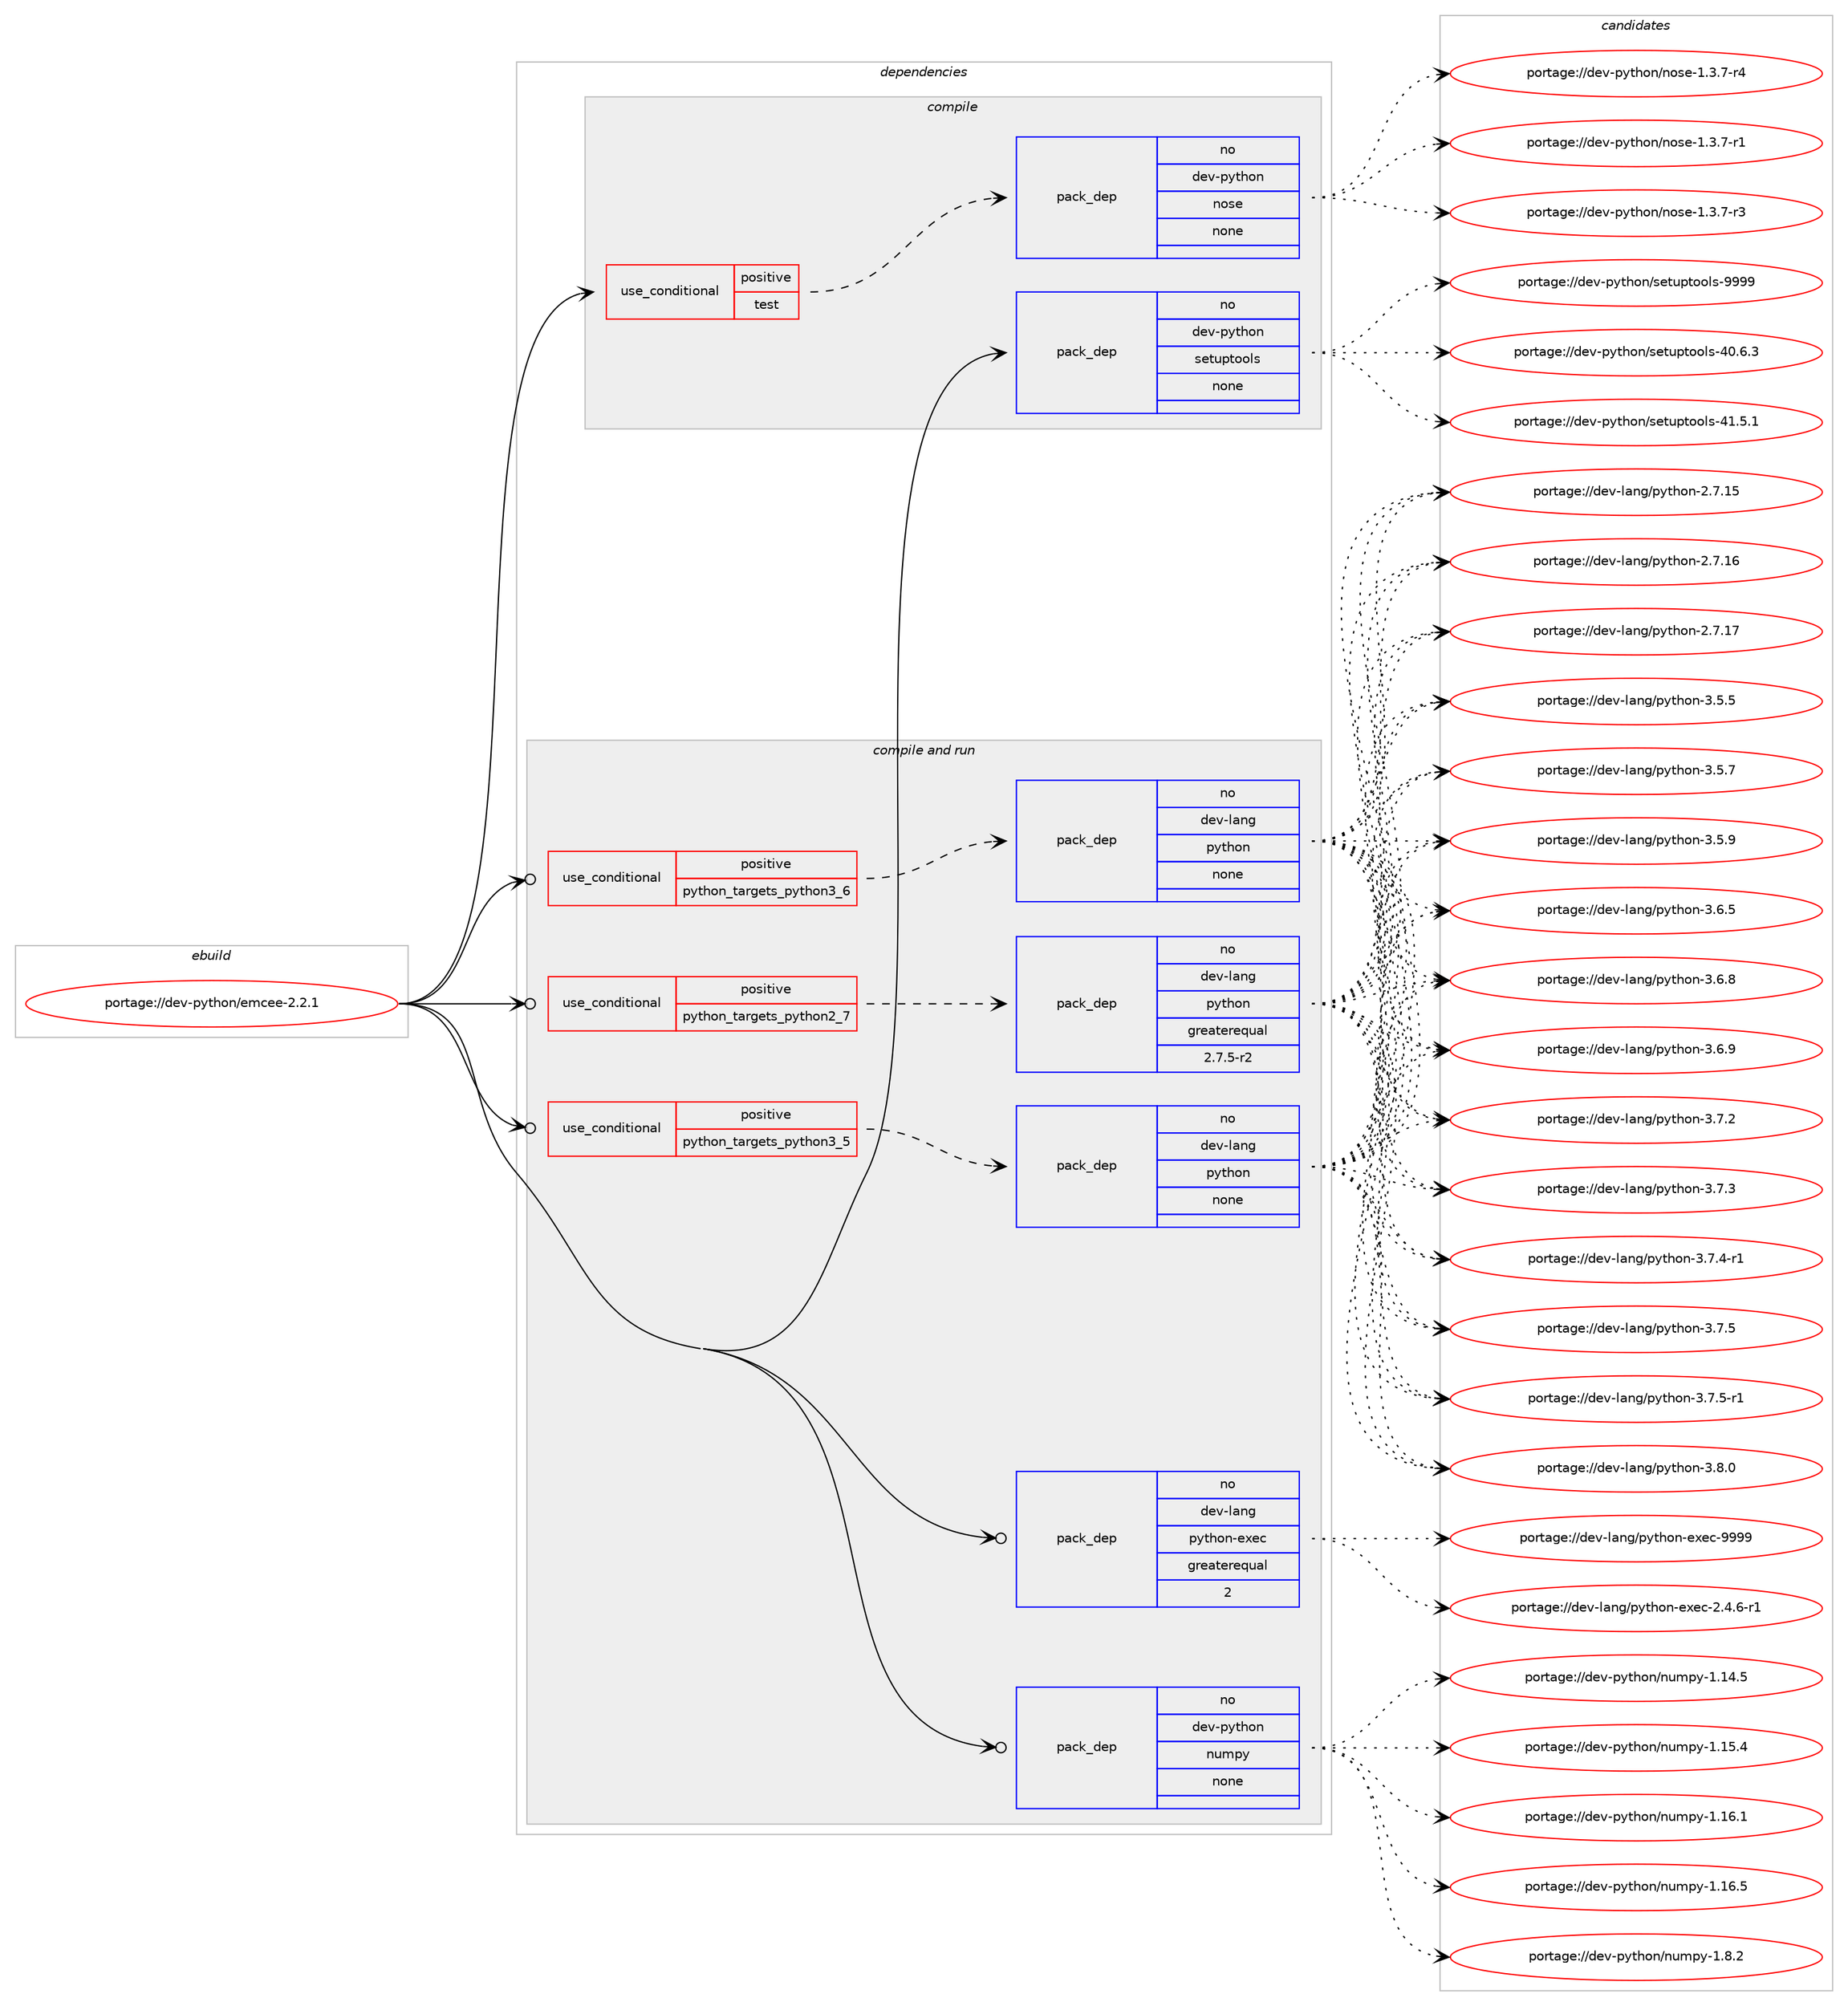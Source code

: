 digraph prolog {

# *************
# Graph options
# *************

newrank=true;
concentrate=true;
compound=true;
graph [rankdir=LR,fontname=Helvetica,fontsize=10,ranksep=1.5];#, ranksep=2.5, nodesep=0.2];
edge  [arrowhead=vee];
node  [fontname=Helvetica,fontsize=10];

# **********
# The ebuild
# **********

subgraph cluster_leftcol {
color=gray;
rank=same;
label=<<i>ebuild</i>>;
id [label="portage://dev-python/emcee-2.2.1", color=red, width=4, href="../dev-python/emcee-2.2.1.svg"];
}

# ****************
# The dependencies
# ****************

subgraph cluster_midcol {
color=gray;
label=<<i>dependencies</i>>;
subgraph cluster_compile {
fillcolor="#eeeeee";
style=filled;
label=<<i>compile</i>>;
subgraph cond28205 {
dependency138110 [label=<<TABLE BORDER="0" CELLBORDER="1" CELLSPACING="0" CELLPADDING="4"><TR><TD ROWSPAN="3" CELLPADDING="10">use_conditional</TD></TR><TR><TD>positive</TD></TR><TR><TD>test</TD></TR></TABLE>>, shape=none, color=red];
subgraph pack106590 {
dependency138111 [label=<<TABLE BORDER="0" CELLBORDER="1" CELLSPACING="0" CELLPADDING="4" WIDTH="220"><TR><TD ROWSPAN="6" CELLPADDING="30">pack_dep</TD></TR><TR><TD WIDTH="110">no</TD></TR><TR><TD>dev-python</TD></TR><TR><TD>nose</TD></TR><TR><TD>none</TD></TR><TR><TD></TD></TR></TABLE>>, shape=none, color=blue];
}
dependency138110:e -> dependency138111:w [weight=20,style="dashed",arrowhead="vee"];
}
id:e -> dependency138110:w [weight=20,style="solid",arrowhead="vee"];
subgraph pack106591 {
dependency138112 [label=<<TABLE BORDER="0" CELLBORDER="1" CELLSPACING="0" CELLPADDING="4" WIDTH="220"><TR><TD ROWSPAN="6" CELLPADDING="30">pack_dep</TD></TR><TR><TD WIDTH="110">no</TD></TR><TR><TD>dev-python</TD></TR><TR><TD>setuptools</TD></TR><TR><TD>none</TD></TR><TR><TD></TD></TR></TABLE>>, shape=none, color=blue];
}
id:e -> dependency138112:w [weight=20,style="solid",arrowhead="vee"];
}
subgraph cluster_compileandrun {
fillcolor="#eeeeee";
style=filled;
label=<<i>compile and run</i>>;
subgraph cond28206 {
dependency138113 [label=<<TABLE BORDER="0" CELLBORDER="1" CELLSPACING="0" CELLPADDING="4"><TR><TD ROWSPAN="3" CELLPADDING="10">use_conditional</TD></TR><TR><TD>positive</TD></TR><TR><TD>python_targets_python2_7</TD></TR></TABLE>>, shape=none, color=red];
subgraph pack106592 {
dependency138114 [label=<<TABLE BORDER="0" CELLBORDER="1" CELLSPACING="0" CELLPADDING="4" WIDTH="220"><TR><TD ROWSPAN="6" CELLPADDING="30">pack_dep</TD></TR><TR><TD WIDTH="110">no</TD></TR><TR><TD>dev-lang</TD></TR><TR><TD>python</TD></TR><TR><TD>greaterequal</TD></TR><TR><TD>2.7.5-r2</TD></TR></TABLE>>, shape=none, color=blue];
}
dependency138113:e -> dependency138114:w [weight=20,style="dashed",arrowhead="vee"];
}
id:e -> dependency138113:w [weight=20,style="solid",arrowhead="odotvee"];
subgraph cond28207 {
dependency138115 [label=<<TABLE BORDER="0" CELLBORDER="1" CELLSPACING="0" CELLPADDING="4"><TR><TD ROWSPAN="3" CELLPADDING="10">use_conditional</TD></TR><TR><TD>positive</TD></TR><TR><TD>python_targets_python3_5</TD></TR></TABLE>>, shape=none, color=red];
subgraph pack106593 {
dependency138116 [label=<<TABLE BORDER="0" CELLBORDER="1" CELLSPACING="0" CELLPADDING="4" WIDTH="220"><TR><TD ROWSPAN="6" CELLPADDING="30">pack_dep</TD></TR><TR><TD WIDTH="110">no</TD></TR><TR><TD>dev-lang</TD></TR><TR><TD>python</TD></TR><TR><TD>none</TD></TR><TR><TD></TD></TR></TABLE>>, shape=none, color=blue];
}
dependency138115:e -> dependency138116:w [weight=20,style="dashed",arrowhead="vee"];
}
id:e -> dependency138115:w [weight=20,style="solid",arrowhead="odotvee"];
subgraph cond28208 {
dependency138117 [label=<<TABLE BORDER="0" CELLBORDER="1" CELLSPACING="0" CELLPADDING="4"><TR><TD ROWSPAN="3" CELLPADDING="10">use_conditional</TD></TR><TR><TD>positive</TD></TR><TR><TD>python_targets_python3_6</TD></TR></TABLE>>, shape=none, color=red];
subgraph pack106594 {
dependency138118 [label=<<TABLE BORDER="0" CELLBORDER="1" CELLSPACING="0" CELLPADDING="4" WIDTH="220"><TR><TD ROWSPAN="6" CELLPADDING="30">pack_dep</TD></TR><TR><TD WIDTH="110">no</TD></TR><TR><TD>dev-lang</TD></TR><TR><TD>python</TD></TR><TR><TD>none</TD></TR><TR><TD></TD></TR></TABLE>>, shape=none, color=blue];
}
dependency138117:e -> dependency138118:w [weight=20,style="dashed",arrowhead="vee"];
}
id:e -> dependency138117:w [weight=20,style="solid",arrowhead="odotvee"];
subgraph pack106595 {
dependency138119 [label=<<TABLE BORDER="0" CELLBORDER="1" CELLSPACING="0" CELLPADDING="4" WIDTH="220"><TR><TD ROWSPAN="6" CELLPADDING="30">pack_dep</TD></TR><TR><TD WIDTH="110">no</TD></TR><TR><TD>dev-lang</TD></TR><TR><TD>python-exec</TD></TR><TR><TD>greaterequal</TD></TR><TR><TD>2</TD></TR></TABLE>>, shape=none, color=blue];
}
id:e -> dependency138119:w [weight=20,style="solid",arrowhead="odotvee"];
subgraph pack106596 {
dependency138120 [label=<<TABLE BORDER="0" CELLBORDER="1" CELLSPACING="0" CELLPADDING="4" WIDTH="220"><TR><TD ROWSPAN="6" CELLPADDING="30">pack_dep</TD></TR><TR><TD WIDTH="110">no</TD></TR><TR><TD>dev-python</TD></TR><TR><TD>numpy</TD></TR><TR><TD>none</TD></TR><TR><TD></TD></TR></TABLE>>, shape=none, color=blue];
}
id:e -> dependency138120:w [weight=20,style="solid",arrowhead="odotvee"];
}
subgraph cluster_run {
fillcolor="#eeeeee";
style=filled;
label=<<i>run</i>>;
}
}

# **************
# The candidates
# **************

subgraph cluster_choices {
rank=same;
color=gray;
label=<<i>candidates</i>>;

subgraph choice106590 {
color=black;
nodesep=1;
choiceportage10010111845112121116104111110471101111151014549465146554511449 [label="portage://dev-python/nose-1.3.7-r1", color=red, width=4,href="../dev-python/nose-1.3.7-r1.svg"];
choiceportage10010111845112121116104111110471101111151014549465146554511451 [label="portage://dev-python/nose-1.3.7-r3", color=red, width=4,href="../dev-python/nose-1.3.7-r3.svg"];
choiceportage10010111845112121116104111110471101111151014549465146554511452 [label="portage://dev-python/nose-1.3.7-r4", color=red, width=4,href="../dev-python/nose-1.3.7-r4.svg"];
dependency138111:e -> choiceportage10010111845112121116104111110471101111151014549465146554511449:w [style=dotted,weight="100"];
dependency138111:e -> choiceportage10010111845112121116104111110471101111151014549465146554511451:w [style=dotted,weight="100"];
dependency138111:e -> choiceportage10010111845112121116104111110471101111151014549465146554511452:w [style=dotted,weight="100"];
}
subgraph choice106591 {
color=black;
nodesep=1;
choiceportage100101118451121211161041111104711510111611711211611111110811545524846544651 [label="portage://dev-python/setuptools-40.6.3", color=red, width=4,href="../dev-python/setuptools-40.6.3.svg"];
choiceportage100101118451121211161041111104711510111611711211611111110811545524946534649 [label="portage://dev-python/setuptools-41.5.1", color=red, width=4,href="../dev-python/setuptools-41.5.1.svg"];
choiceportage10010111845112121116104111110471151011161171121161111111081154557575757 [label="portage://dev-python/setuptools-9999", color=red, width=4,href="../dev-python/setuptools-9999.svg"];
dependency138112:e -> choiceportage100101118451121211161041111104711510111611711211611111110811545524846544651:w [style=dotted,weight="100"];
dependency138112:e -> choiceportage100101118451121211161041111104711510111611711211611111110811545524946534649:w [style=dotted,weight="100"];
dependency138112:e -> choiceportage10010111845112121116104111110471151011161171121161111111081154557575757:w [style=dotted,weight="100"];
}
subgraph choice106592 {
color=black;
nodesep=1;
choiceportage10010111845108971101034711212111610411111045504655464953 [label="portage://dev-lang/python-2.7.15", color=red, width=4,href="../dev-lang/python-2.7.15.svg"];
choiceportage10010111845108971101034711212111610411111045504655464954 [label="portage://dev-lang/python-2.7.16", color=red, width=4,href="../dev-lang/python-2.7.16.svg"];
choiceportage10010111845108971101034711212111610411111045504655464955 [label="portage://dev-lang/python-2.7.17", color=red, width=4,href="../dev-lang/python-2.7.17.svg"];
choiceportage100101118451089711010347112121116104111110455146534653 [label="portage://dev-lang/python-3.5.5", color=red, width=4,href="../dev-lang/python-3.5.5.svg"];
choiceportage100101118451089711010347112121116104111110455146534655 [label="portage://dev-lang/python-3.5.7", color=red, width=4,href="../dev-lang/python-3.5.7.svg"];
choiceportage100101118451089711010347112121116104111110455146534657 [label="portage://dev-lang/python-3.5.9", color=red, width=4,href="../dev-lang/python-3.5.9.svg"];
choiceportage100101118451089711010347112121116104111110455146544653 [label="portage://dev-lang/python-3.6.5", color=red, width=4,href="../dev-lang/python-3.6.5.svg"];
choiceportage100101118451089711010347112121116104111110455146544656 [label="portage://dev-lang/python-3.6.8", color=red, width=4,href="../dev-lang/python-3.6.8.svg"];
choiceportage100101118451089711010347112121116104111110455146544657 [label="portage://dev-lang/python-3.6.9", color=red, width=4,href="../dev-lang/python-3.6.9.svg"];
choiceportage100101118451089711010347112121116104111110455146554650 [label="portage://dev-lang/python-3.7.2", color=red, width=4,href="../dev-lang/python-3.7.2.svg"];
choiceportage100101118451089711010347112121116104111110455146554651 [label="portage://dev-lang/python-3.7.3", color=red, width=4,href="../dev-lang/python-3.7.3.svg"];
choiceportage1001011184510897110103471121211161041111104551465546524511449 [label="portage://dev-lang/python-3.7.4-r1", color=red, width=4,href="../dev-lang/python-3.7.4-r1.svg"];
choiceportage100101118451089711010347112121116104111110455146554653 [label="portage://dev-lang/python-3.7.5", color=red, width=4,href="../dev-lang/python-3.7.5.svg"];
choiceportage1001011184510897110103471121211161041111104551465546534511449 [label="portage://dev-lang/python-3.7.5-r1", color=red, width=4,href="../dev-lang/python-3.7.5-r1.svg"];
choiceportage100101118451089711010347112121116104111110455146564648 [label="portage://dev-lang/python-3.8.0", color=red, width=4,href="../dev-lang/python-3.8.0.svg"];
dependency138114:e -> choiceportage10010111845108971101034711212111610411111045504655464953:w [style=dotted,weight="100"];
dependency138114:e -> choiceportage10010111845108971101034711212111610411111045504655464954:w [style=dotted,weight="100"];
dependency138114:e -> choiceportage10010111845108971101034711212111610411111045504655464955:w [style=dotted,weight="100"];
dependency138114:e -> choiceportage100101118451089711010347112121116104111110455146534653:w [style=dotted,weight="100"];
dependency138114:e -> choiceportage100101118451089711010347112121116104111110455146534655:w [style=dotted,weight="100"];
dependency138114:e -> choiceportage100101118451089711010347112121116104111110455146534657:w [style=dotted,weight="100"];
dependency138114:e -> choiceportage100101118451089711010347112121116104111110455146544653:w [style=dotted,weight="100"];
dependency138114:e -> choiceportage100101118451089711010347112121116104111110455146544656:w [style=dotted,weight="100"];
dependency138114:e -> choiceportage100101118451089711010347112121116104111110455146544657:w [style=dotted,weight="100"];
dependency138114:e -> choiceportage100101118451089711010347112121116104111110455146554650:w [style=dotted,weight="100"];
dependency138114:e -> choiceportage100101118451089711010347112121116104111110455146554651:w [style=dotted,weight="100"];
dependency138114:e -> choiceportage1001011184510897110103471121211161041111104551465546524511449:w [style=dotted,weight="100"];
dependency138114:e -> choiceportage100101118451089711010347112121116104111110455146554653:w [style=dotted,weight="100"];
dependency138114:e -> choiceportage1001011184510897110103471121211161041111104551465546534511449:w [style=dotted,weight="100"];
dependency138114:e -> choiceportage100101118451089711010347112121116104111110455146564648:w [style=dotted,weight="100"];
}
subgraph choice106593 {
color=black;
nodesep=1;
choiceportage10010111845108971101034711212111610411111045504655464953 [label="portage://dev-lang/python-2.7.15", color=red, width=4,href="../dev-lang/python-2.7.15.svg"];
choiceportage10010111845108971101034711212111610411111045504655464954 [label="portage://dev-lang/python-2.7.16", color=red, width=4,href="../dev-lang/python-2.7.16.svg"];
choiceportage10010111845108971101034711212111610411111045504655464955 [label="portage://dev-lang/python-2.7.17", color=red, width=4,href="../dev-lang/python-2.7.17.svg"];
choiceportage100101118451089711010347112121116104111110455146534653 [label="portage://dev-lang/python-3.5.5", color=red, width=4,href="../dev-lang/python-3.5.5.svg"];
choiceportage100101118451089711010347112121116104111110455146534655 [label="portage://dev-lang/python-3.5.7", color=red, width=4,href="../dev-lang/python-3.5.7.svg"];
choiceportage100101118451089711010347112121116104111110455146534657 [label="portage://dev-lang/python-3.5.9", color=red, width=4,href="../dev-lang/python-3.5.9.svg"];
choiceportage100101118451089711010347112121116104111110455146544653 [label="portage://dev-lang/python-3.6.5", color=red, width=4,href="../dev-lang/python-3.6.5.svg"];
choiceportage100101118451089711010347112121116104111110455146544656 [label="portage://dev-lang/python-3.6.8", color=red, width=4,href="../dev-lang/python-3.6.8.svg"];
choiceportage100101118451089711010347112121116104111110455146544657 [label="portage://dev-lang/python-3.6.9", color=red, width=4,href="../dev-lang/python-3.6.9.svg"];
choiceportage100101118451089711010347112121116104111110455146554650 [label="portage://dev-lang/python-3.7.2", color=red, width=4,href="../dev-lang/python-3.7.2.svg"];
choiceportage100101118451089711010347112121116104111110455146554651 [label="portage://dev-lang/python-3.7.3", color=red, width=4,href="../dev-lang/python-3.7.3.svg"];
choiceportage1001011184510897110103471121211161041111104551465546524511449 [label="portage://dev-lang/python-3.7.4-r1", color=red, width=4,href="../dev-lang/python-3.7.4-r1.svg"];
choiceportage100101118451089711010347112121116104111110455146554653 [label="portage://dev-lang/python-3.7.5", color=red, width=4,href="../dev-lang/python-3.7.5.svg"];
choiceportage1001011184510897110103471121211161041111104551465546534511449 [label="portage://dev-lang/python-3.7.5-r1", color=red, width=4,href="../dev-lang/python-3.7.5-r1.svg"];
choiceportage100101118451089711010347112121116104111110455146564648 [label="portage://dev-lang/python-3.8.0", color=red, width=4,href="../dev-lang/python-3.8.0.svg"];
dependency138116:e -> choiceportage10010111845108971101034711212111610411111045504655464953:w [style=dotted,weight="100"];
dependency138116:e -> choiceportage10010111845108971101034711212111610411111045504655464954:w [style=dotted,weight="100"];
dependency138116:e -> choiceportage10010111845108971101034711212111610411111045504655464955:w [style=dotted,weight="100"];
dependency138116:e -> choiceportage100101118451089711010347112121116104111110455146534653:w [style=dotted,weight="100"];
dependency138116:e -> choiceportage100101118451089711010347112121116104111110455146534655:w [style=dotted,weight="100"];
dependency138116:e -> choiceportage100101118451089711010347112121116104111110455146534657:w [style=dotted,weight="100"];
dependency138116:e -> choiceportage100101118451089711010347112121116104111110455146544653:w [style=dotted,weight="100"];
dependency138116:e -> choiceportage100101118451089711010347112121116104111110455146544656:w [style=dotted,weight="100"];
dependency138116:e -> choiceportage100101118451089711010347112121116104111110455146544657:w [style=dotted,weight="100"];
dependency138116:e -> choiceportage100101118451089711010347112121116104111110455146554650:w [style=dotted,weight="100"];
dependency138116:e -> choiceportage100101118451089711010347112121116104111110455146554651:w [style=dotted,weight="100"];
dependency138116:e -> choiceportage1001011184510897110103471121211161041111104551465546524511449:w [style=dotted,weight="100"];
dependency138116:e -> choiceportage100101118451089711010347112121116104111110455146554653:w [style=dotted,weight="100"];
dependency138116:e -> choiceportage1001011184510897110103471121211161041111104551465546534511449:w [style=dotted,weight="100"];
dependency138116:e -> choiceportage100101118451089711010347112121116104111110455146564648:w [style=dotted,weight="100"];
}
subgraph choice106594 {
color=black;
nodesep=1;
choiceportage10010111845108971101034711212111610411111045504655464953 [label="portage://dev-lang/python-2.7.15", color=red, width=4,href="../dev-lang/python-2.7.15.svg"];
choiceportage10010111845108971101034711212111610411111045504655464954 [label="portage://dev-lang/python-2.7.16", color=red, width=4,href="../dev-lang/python-2.7.16.svg"];
choiceportage10010111845108971101034711212111610411111045504655464955 [label="portage://dev-lang/python-2.7.17", color=red, width=4,href="../dev-lang/python-2.7.17.svg"];
choiceportage100101118451089711010347112121116104111110455146534653 [label="portage://dev-lang/python-3.5.5", color=red, width=4,href="../dev-lang/python-3.5.5.svg"];
choiceportage100101118451089711010347112121116104111110455146534655 [label="portage://dev-lang/python-3.5.7", color=red, width=4,href="../dev-lang/python-3.5.7.svg"];
choiceportage100101118451089711010347112121116104111110455146534657 [label="portage://dev-lang/python-3.5.9", color=red, width=4,href="../dev-lang/python-3.5.9.svg"];
choiceportage100101118451089711010347112121116104111110455146544653 [label="portage://dev-lang/python-3.6.5", color=red, width=4,href="../dev-lang/python-3.6.5.svg"];
choiceportage100101118451089711010347112121116104111110455146544656 [label="portage://dev-lang/python-3.6.8", color=red, width=4,href="../dev-lang/python-3.6.8.svg"];
choiceportage100101118451089711010347112121116104111110455146544657 [label="portage://dev-lang/python-3.6.9", color=red, width=4,href="../dev-lang/python-3.6.9.svg"];
choiceportage100101118451089711010347112121116104111110455146554650 [label="portage://dev-lang/python-3.7.2", color=red, width=4,href="../dev-lang/python-3.7.2.svg"];
choiceportage100101118451089711010347112121116104111110455146554651 [label="portage://dev-lang/python-3.7.3", color=red, width=4,href="../dev-lang/python-3.7.3.svg"];
choiceportage1001011184510897110103471121211161041111104551465546524511449 [label="portage://dev-lang/python-3.7.4-r1", color=red, width=4,href="../dev-lang/python-3.7.4-r1.svg"];
choiceportage100101118451089711010347112121116104111110455146554653 [label="portage://dev-lang/python-3.7.5", color=red, width=4,href="../dev-lang/python-3.7.5.svg"];
choiceportage1001011184510897110103471121211161041111104551465546534511449 [label="portage://dev-lang/python-3.7.5-r1", color=red, width=4,href="../dev-lang/python-3.7.5-r1.svg"];
choiceportage100101118451089711010347112121116104111110455146564648 [label="portage://dev-lang/python-3.8.0", color=red, width=4,href="../dev-lang/python-3.8.0.svg"];
dependency138118:e -> choiceportage10010111845108971101034711212111610411111045504655464953:w [style=dotted,weight="100"];
dependency138118:e -> choiceportage10010111845108971101034711212111610411111045504655464954:w [style=dotted,weight="100"];
dependency138118:e -> choiceportage10010111845108971101034711212111610411111045504655464955:w [style=dotted,weight="100"];
dependency138118:e -> choiceportage100101118451089711010347112121116104111110455146534653:w [style=dotted,weight="100"];
dependency138118:e -> choiceportage100101118451089711010347112121116104111110455146534655:w [style=dotted,weight="100"];
dependency138118:e -> choiceportage100101118451089711010347112121116104111110455146534657:w [style=dotted,weight="100"];
dependency138118:e -> choiceportage100101118451089711010347112121116104111110455146544653:w [style=dotted,weight="100"];
dependency138118:e -> choiceportage100101118451089711010347112121116104111110455146544656:w [style=dotted,weight="100"];
dependency138118:e -> choiceportage100101118451089711010347112121116104111110455146544657:w [style=dotted,weight="100"];
dependency138118:e -> choiceportage100101118451089711010347112121116104111110455146554650:w [style=dotted,weight="100"];
dependency138118:e -> choiceportage100101118451089711010347112121116104111110455146554651:w [style=dotted,weight="100"];
dependency138118:e -> choiceportage1001011184510897110103471121211161041111104551465546524511449:w [style=dotted,weight="100"];
dependency138118:e -> choiceportage100101118451089711010347112121116104111110455146554653:w [style=dotted,weight="100"];
dependency138118:e -> choiceportage1001011184510897110103471121211161041111104551465546534511449:w [style=dotted,weight="100"];
dependency138118:e -> choiceportage100101118451089711010347112121116104111110455146564648:w [style=dotted,weight="100"];
}
subgraph choice106595 {
color=black;
nodesep=1;
choiceportage10010111845108971101034711212111610411111045101120101994550465246544511449 [label="portage://dev-lang/python-exec-2.4.6-r1", color=red, width=4,href="../dev-lang/python-exec-2.4.6-r1.svg"];
choiceportage10010111845108971101034711212111610411111045101120101994557575757 [label="portage://dev-lang/python-exec-9999", color=red, width=4,href="../dev-lang/python-exec-9999.svg"];
dependency138119:e -> choiceportage10010111845108971101034711212111610411111045101120101994550465246544511449:w [style=dotted,weight="100"];
dependency138119:e -> choiceportage10010111845108971101034711212111610411111045101120101994557575757:w [style=dotted,weight="100"];
}
subgraph choice106596 {
color=black;
nodesep=1;
choiceportage100101118451121211161041111104711011710911212145494649524653 [label="portage://dev-python/numpy-1.14.5", color=red, width=4,href="../dev-python/numpy-1.14.5.svg"];
choiceportage100101118451121211161041111104711011710911212145494649534652 [label="portage://dev-python/numpy-1.15.4", color=red, width=4,href="../dev-python/numpy-1.15.4.svg"];
choiceportage100101118451121211161041111104711011710911212145494649544649 [label="portage://dev-python/numpy-1.16.1", color=red, width=4,href="../dev-python/numpy-1.16.1.svg"];
choiceportage100101118451121211161041111104711011710911212145494649544653 [label="portage://dev-python/numpy-1.16.5", color=red, width=4,href="../dev-python/numpy-1.16.5.svg"];
choiceportage1001011184511212111610411111047110117109112121454946564650 [label="portage://dev-python/numpy-1.8.2", color=red, width=4,href="../dev-python/numpy-1.8.2.svg"];
dependency138120:e -> choiceportage100101118451121211161041111104711011710911212145494649524653:w [style=dotted,weight="100"];
dependency138120:e -> choiceportage100101118451121211161041111104711011710911212145494649534652:w [style=dotted,weight="100"];
dependency138120:e -> choiceportage100101118451121211161041111104711011710911212145494649544649:w [style=dotted,weight="100"];
dependency138120:e -> choiceportage100101118451121211161041111104711011710911212145494649544653:w [style=dotted,weight="100"];
dependency138120:e -> choiceportage1001011184511212111610411111047110117109112121454946564650:w [style=dotted,weight="100"];
}
}

}
